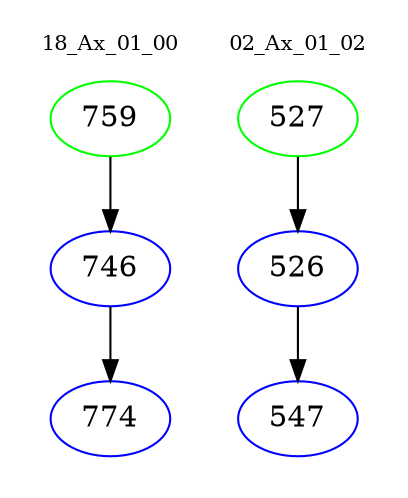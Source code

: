 digraph{
subgraph cluster_0 {
color = white
label = "18_Ax_01_00";
fontsize=10;
T0_759 [label="759", color="green"]
T0_759 -> T0_746 [color="black"]
T0_746 [label="746", color="blue"]
T0_746 -> T0_774 [color="black"]
T0_774 [label="774", color="blue"]
}
subgraph cluster_1 {
color = white
label = "02_Ax_01_02";
fontsize=10;
T1_527 [label="527", color="green"]
T1_527 -> T1_526 [color="black"]
T1_526 [label="526", color="blue"]
T1_526 -> T1_547 [color="black"]
T1_547 [label="547", color="blue"]
}
}
